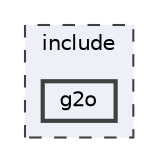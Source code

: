 digraph "/Users/pedros235/code/github/aerolab/s_graphs/include/g2o"
{
 // LATEX_PDF_SIZE
  bgcolor="transparent";
  edge [fontname=Helvetica,fontsize=10,labelfontname=Helvetica,labelfontsize=10];
  node [fontname=Helvetica,fontsize=10,shape=box,height=0.2,width=0.4];
  compound=true
  subgraph clusterdir_d44c64559bbebec7f509842c48db8b23 {
    graph [ bgcolor="#edf0f7", pencolor="grey25", label="include", fontname=Helvetica,fontsize=10 style="filled,dashed", URL="dir_d44c64559bbebec7f509842c48db8b23.html",tooltip=""]
  dir_5a025139a2ffeb2f9ae8c6ec1d0807e2 [label="g2o", fillcolor="#edf0f7", color="grey25", style="filled,bold", URL="dir_5a025139a2ffeb2f9ae8c6ec1d0807e2.html",tooltip=""];
  }
}
